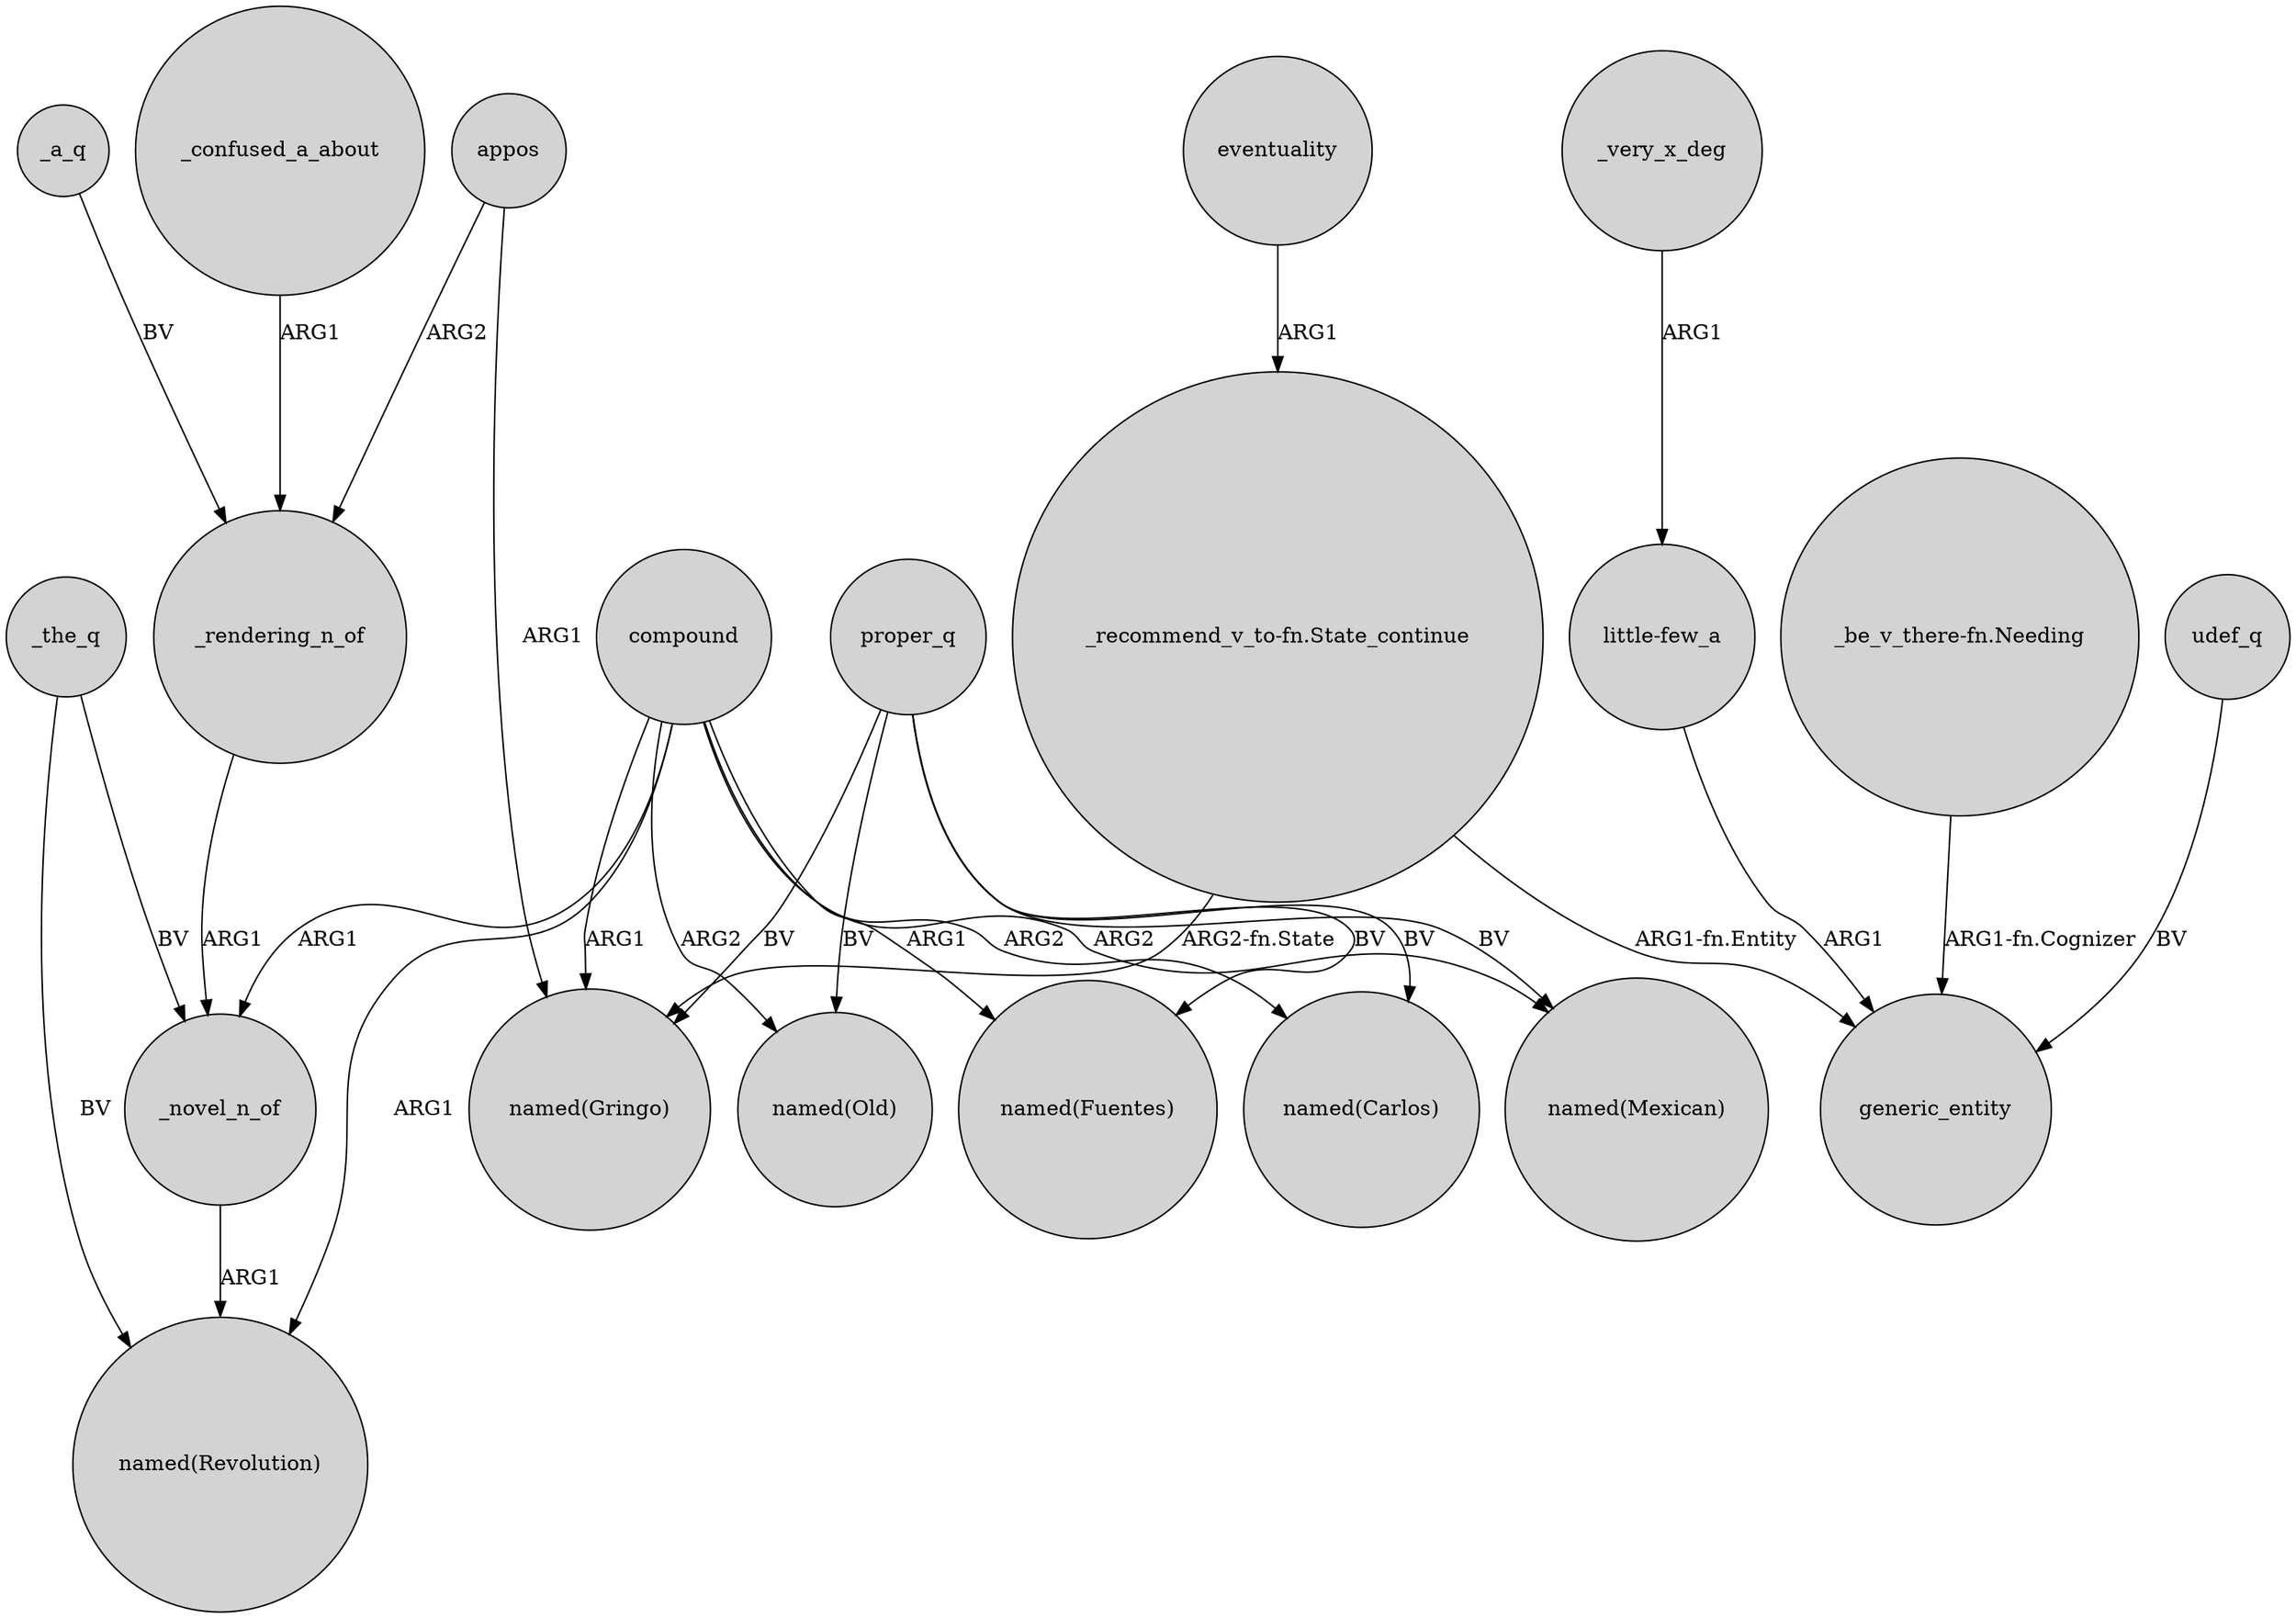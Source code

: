 digraph {
	node [shape=circle style=filled]
	appos -> "named(Gringo)" [label=ARG1]
	_rendering_n_of -> _novel_n_of [label=ARG1]
	udef_q -> generic_entity [label=BV]
	compound -> "named(Revolution)" [label=ARG1]
	compound -> "named(Carlos)" [label=ARG2]
	"little-few_a" -> generic_entity [label=ARG1]
	"_recommend_v_to-fn.State_continue" -> generic_entity [label="ARG1-fn.Entity"]
	appos -> _rendering_n_of [label=ARG2]
	proper_q -> "named(Old)" [label=BV]
	compound -> "named(Old)" [label=ARG2]
	_confused_a_about -> _rendering_n_of [label=ARG1]
	compound -> _novel_n_of [label=ARG1]
	_the_q -> "named(Revolution)" [label=BV]
	eventuality -> "_recommend_v_to-fn.State_continue" [label=ARG1]
	proper_q -> "named(Carlos)" [label=BV]
	compound -> "named(Mexican)" [label=ARG2]
	proper_q -> "named(Mexican)" [label=BV]
	_novel_n_of -> "named(Revolution)" [label=ARG1]
	"_recommend_v_to-fn.State_continue" -> "named(Gringo)" [label="ARG2-fn.State"]
	_the_q -> _novel_n_of [label=BV]
	proper_q -> "named(Fuentes)" [label=BV]
	"_be_v_there-fn.Needing" -> generic_entity [label="ARG1-fn.Cognizer"]
	_very_x_deg -> "little-few_a" [label=ARG1]
	proper_q -> "named(Gringo)" [label=BV]
	compound -> "named(Fuentes)" [label=ARG1]
	compound -> "named(Gringo)" [label=ARG1]
	_a_q -> _rendering_n_of [label=BV]
}
